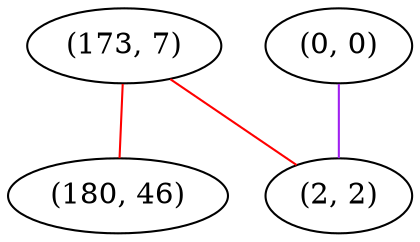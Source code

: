 graph "" {
"(173, 7)";
"(180, 46)";
"(0, 0)";
"(2, 2)";
"(173, 7)" -- "(180, 46)"  [color=red, key=0, weight=1];
"(173, 7)" -- "(2, 2)"  [color=red, key=0, weight=1];
"(0, 0)" -- "(2, 2)"  [color=purple, key=0, weight=4];
}
